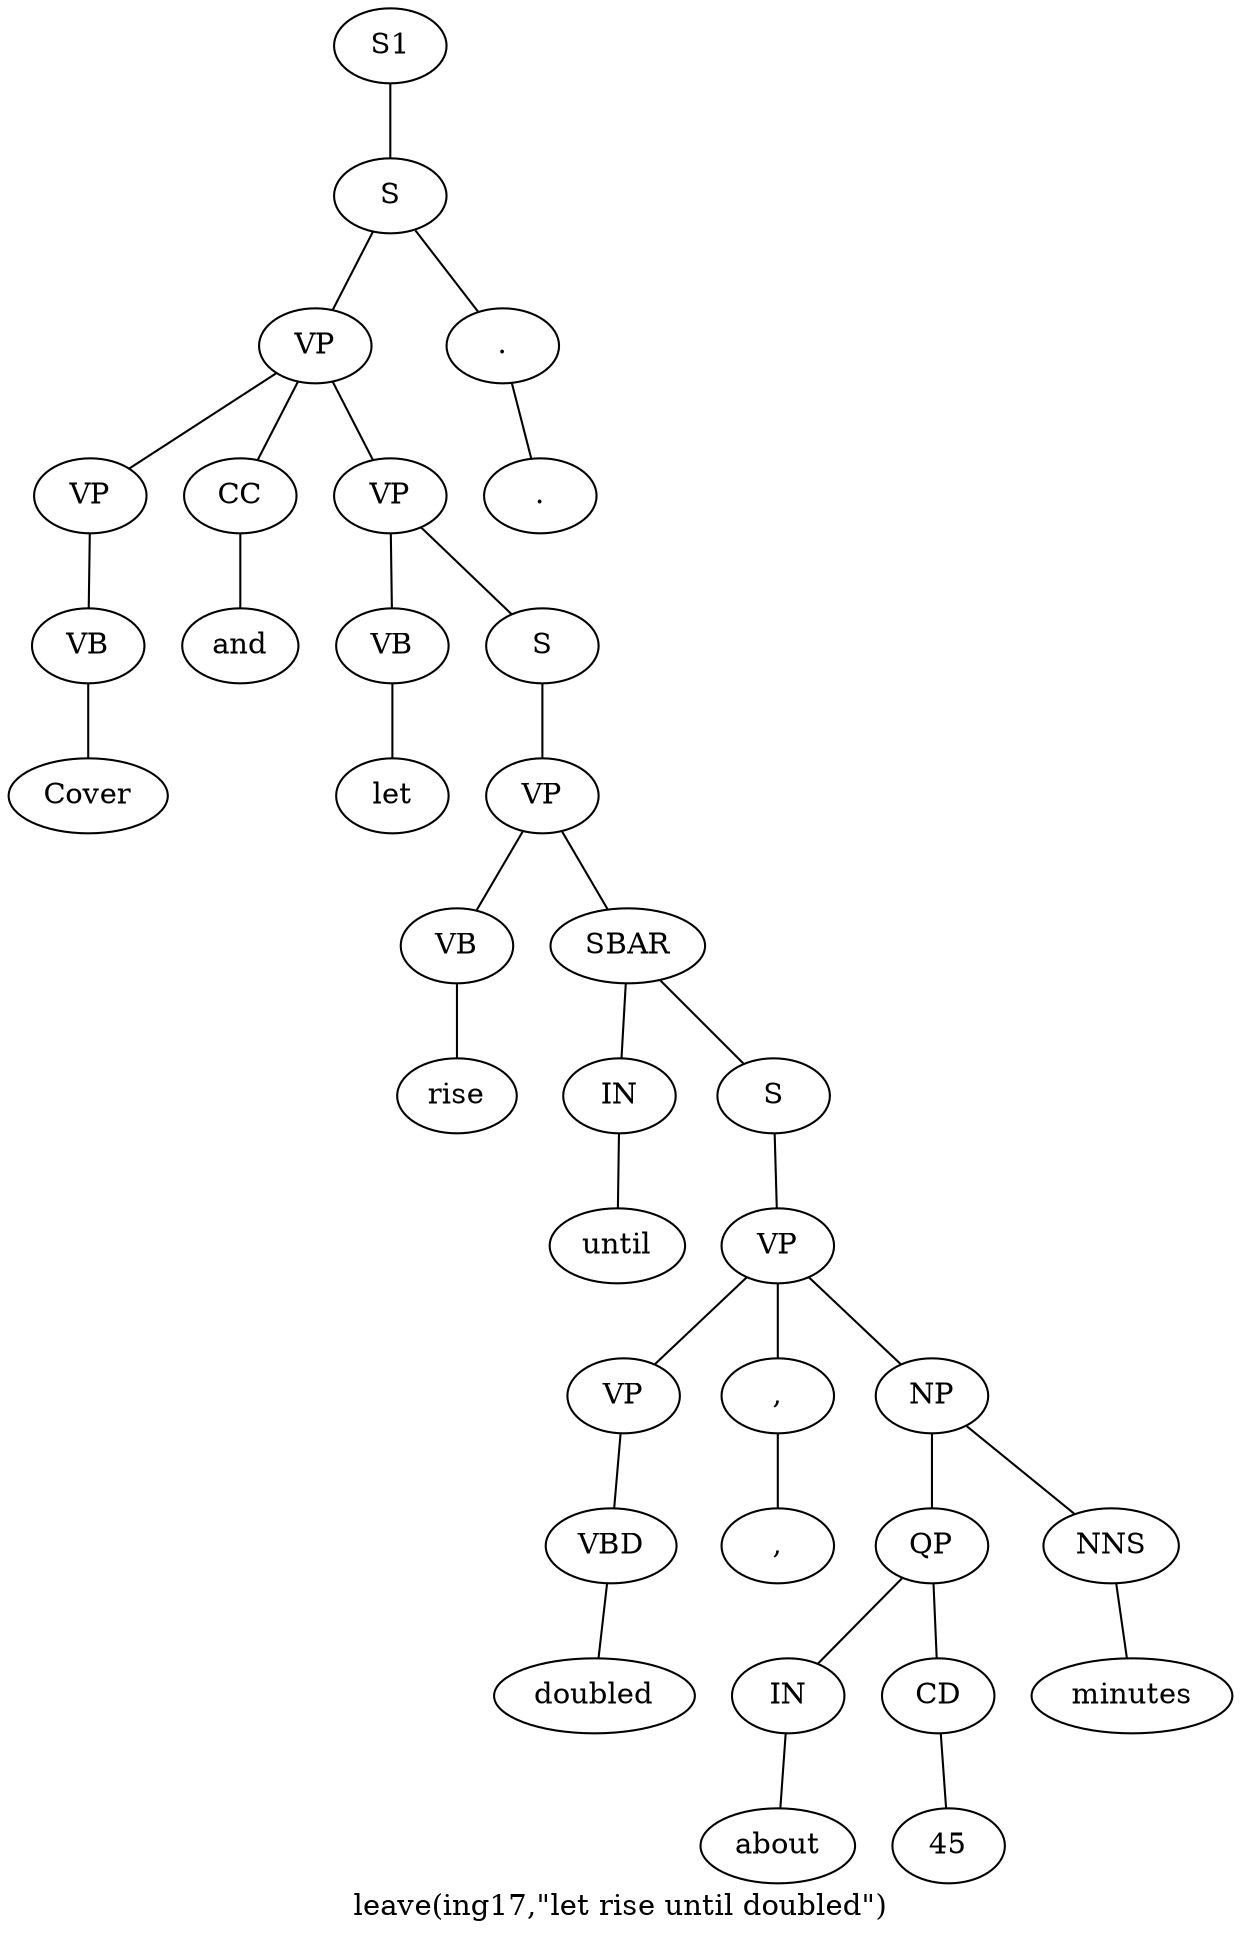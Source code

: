 graph SyntaxGraph {
	label = "leave(ing17,\"let rise until doubled\")";
	Node0 [label="S1"];
	Node1 [label="S"];
	Node2 [label="VP"];
	Node3 [label="VP"];
	Node4 [label="VB"];
	Node5 [label="Cover"];
	Node6 [label="CC"];
	Node7 [label="and"];
	Node8 [label="VP"];
	Node9 [label="VB"];
	Node10 [label="let"];
	Node11 [label="S"];
	Node12 [label="VP"];
	Node13 [label="VB"];
	Node14 [label="rise"];
	Node15 [label="SBAR"];
	Node16 [label="IN"];
	Node17 [label="until"];
	Node18 [label="S"];
	Node19 [label="VP"];
	Node20 [label="VP"];
	Node21 [label="VBD"];
	Node22 [label="doubled"];
	Node23 [label=","];
	Node24 [label=","];
	Node25 [label="NP"];
	Node26 [label="QP"];
	Node27 [label="IN"];
	Node28 [label="about"];
	Node29 [label="CD"];
	Node30 [label="45"];
	Node31 [label="NNS"];
	Node32 [label="minutes"];
	Node33 [label="."];
	Node34 [label="."];

	Node0 -- Node1;
	Node1 -- Node2;
	Node1 -- Node33;
	Node2 -- Node3;
	Node2 -- Node6;
	Node2 -- Node8;
	Node3 -- Node4;
	Node4 -- Node5;
	Node6 -- Node7;
	Node8 -- Node9;
	Node8 -- Node11;
	Node9 -- Node10;
	Node11 -- Node12;
	Node12 -- Node13;
	Node12 -- Node15;
	Node13 -- Node14;
	Node15 -- Node16;
	Node15 -- Node18;
	Node16 -- Node17;
	Node18 -- Node19;
	Node19 -- Node20;
	Node19 -- Node23;
	Node19 -- Node25;
	Node20 -- Node21;
	Node21 -- Node22;
	Node23 -- Node24;
	Node25 -- Node26;
	Node25 -- Node31;
	Node26 -- Node27;
	Node26 -- Node29;
	Node27 -- Node28;
	Node29 -- Node30;
	Node31 -- Node32;
	Node33 -- Node34;
}